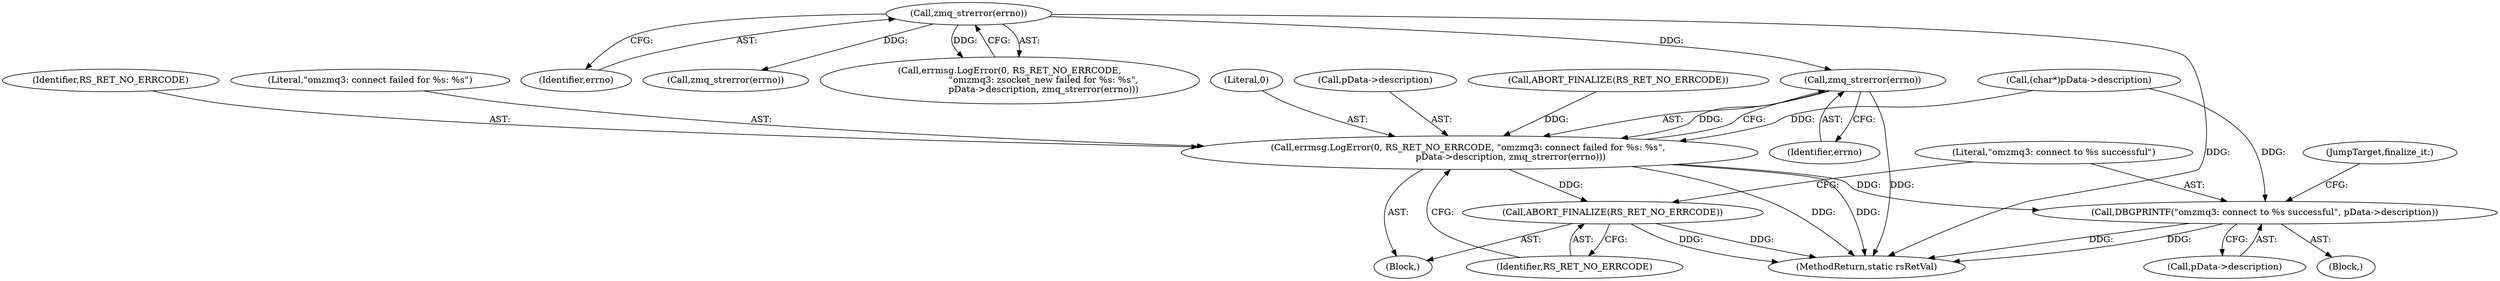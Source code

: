 digraph "0_rsyslog_062d0c671a29f7c6f7dff4a2f1f35df375bbb30b_0@API" {
"1000450" [label="(Call,zmq_strerror(errno))"];
"1000148" [label="(Call,zmq_strerror(errno))"];
"1000443" [label="(Call,errmsg.LogError(0, RS_RET_NO_ERRCODE, \"omzmq3: connect failed for %s: %s\", \n                             pData->description, zmq_strerror(errno)))"];
"1000452" [label="(Call,ABORT_FINALIZE(RS_RET_NO_ERRCODE))"];
"1000454" [label="(Call,DBGPRINTF(\"omzmq3: connect to %s successful\", pData->description))"];
"1000445" [label="(Identifier,RS_RET_NO_ERRCODE)"];
"1000450" [label="(Call,zmq_strerror(errno))"];
"1000452" [label="(Call,ABORT_FINALIZE(RS_RET_NO_ERRCODE))"];
"1000437" [label="(Call,(char*)pData->description)"];
"1000148" [label="(Call,zmq_strerror(errno))"];
"1000446" [label="(Literal,\"omzmq3: connect failed for %s: %s\")"];
"1000444" [label="(Literal,0)"];
"1000456" [label="(Call,pData->description)"];
"1000451" [label="(Identifier,errno)"];
"1000442" [label="(Block,)"];
"1000461" [label="(MethodReturn,static rsRetVal)"];
"1000427" [label="(Block,)"];
"1000447" [label="(Call,pData->description)"];
"1000150" [label="(Call,ABORT_FINALIZE(RS_RET_NO_ERRCODE))"];
"1000459" [label="(JumpTarget,finalize_it:)"];
"1000453" [label="(Identifier,RS_RET_NO_ERRCODE)"];
"1000454" [label="(Call,DBGPRINTF(\"omzmq3: connect to %s successful\", pData->description))"];
"1000149" [label="(Identifier,errno)"];
"1000417" [label="(Call,zmq_strerror(errno))"];
"1000455" [label="(Literal,\"omzmq3: connect to %s successful\")"];
"1000141" [label="(Call,errmsg.LogError(0, RS_RET_NO_ERRCODE,\n                        \"omzmq3: zsocket_new failed for %s: %s\",\n                        pData->description, zmq_strerror(errno)))"];
"1000443" [label="(Call,errmsg.LogError(0, RS_RET_NO_ERRCODE, \"omzmq3: connect failed for %s: %s\", \n                             pData->description, zmq_strerror(errno)))"];
"1000450" -> "1000443"  [label="AST: "];
"1000450" -> "1000451"  [label="CFG: "];
"1000451" -> "1000450"  [label="AST: "];
"1000443" -> "1000450"  [label="CFG: "];
"1000450" -> "1000461"  [label="DDG: "];
"1000450" -> "1000443"  [label="DDG: "];
"1000148" -> "1000450"  [label="DDG: "];
"1000148" -> "1000141"  [label="AST: "];
"1000148" -> "1000149"  [label="CFG: "];
"1000149" -> "1000148"  [label="AST: "];
"1000141" -> "1000148"  [label="CFG: "];
"1000148" -> "1000461"  [label="DDG: "];
"1000148" -> "1000141"  [label="DDG: "];
"1000148" -> "1000417"  [label="DDG: "];
"1000443" -> "1000442"  [label="AST: "];
"1000444" -> "1000443"  [label="AST: "];
"1000445" -> "1000443"  [label="AST: "];
"1000446" -> "1000443"  [label="AST: "];
"1000447" -> "1000443"  [label="AST: "];
"1000453" -> "1000443"  [label="CFG: "];
"1000443" -> "1000461"  [label="DDG: "];
"1000443" -> "1000461"  [label="DDG: "];
"1000150" -> "1000443"  [label="DDG: "];
"1000437" -> "1000443"  [label="DDG: "];
"1000443" -> "1000452"  [label="DDG: "];
"1000443" -> "1000454"  [label="DDG: "];
"1000452" -> "1000442"  [label="AST: "];
"1000452" -> "1000453"  [label="CFG: "];
"1000453" -> "1000452"  [label="AST: "];
"1000455" -> "1000452"  [label="CFG: "];
"1000452" -> "1000461"  [label="DDG: "];
"1000452" -> "1000461"  [label="DDG: "];
"1000454" -> "1000427"  [label="AST: "];
"1000454" -> "1000456"  [label="CFG: "];
"1000455" -> "1000454"  [label="AST: "];
"1000456" -> "1000454"  [label="AST: "];
"1000459" -> "1000454"  [label="CFG: "];
"1000454" -> "1000461"  [label="DDG: "];
"1000454" -> "1000461"  [label="DDG: "];
"1000437" -> "1000454"  [label="DDG: "];
}
